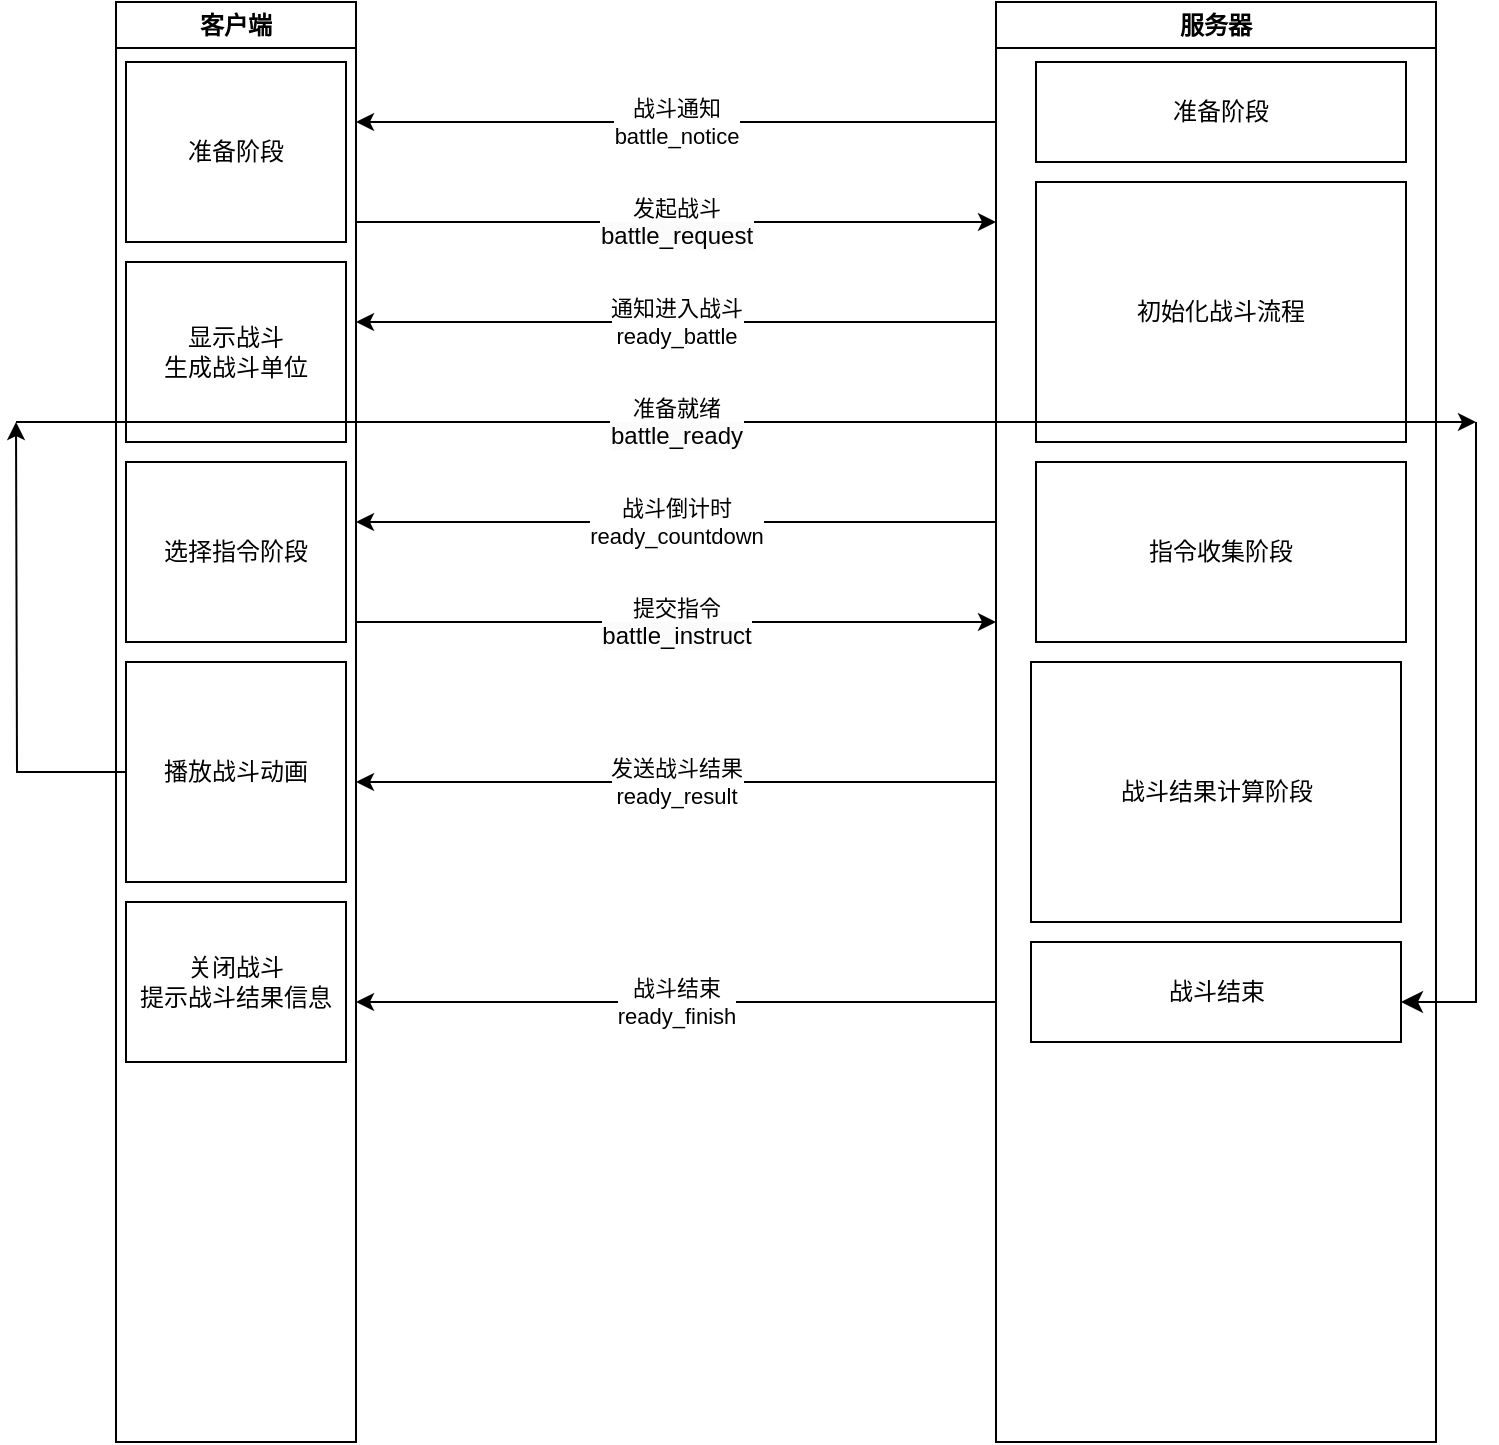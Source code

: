 <mxfile version="21.5.0" type="github">
  <diagram name="第 1 页" id="h1CebJNE0fcFF4PwrelH">
    <mxGraphModel dx="1434" dy="828" grid="1" gridSize="10" guides="1" tooltips="1" connect="1" arrows="1" fold="1" page="1" pageScale="1" pageWidth="827" pageHeight="1169" math="0" shadow="0">
      <root>
        <mxCell id="0" />
        <mxCell id="1" parent="0" />
        <mxCell id="TdP67Y4CIGFhq53-mP8U-6" value="" style="endArrow=classic;html=1;rounded=0;" edge="1" parent="1">
          <mxGeometry relative="1" as="geometry">
            <mxPoint x="560" y="140" as="sourcePoint" />
            <mxPoint x="240" y="140" as="targetPoint" />
          </mxGeometry>
        </mxCell>
        <mxCell id="TdP67Y4CIGFhq53-mP8U-7" value="战斗通知&lt;br&gt;battle_notice" style="edgeLabel;resizable=0;html=1;align=center;verticalAlign=middle;" connectable="0" vertex="1" parent="TdP67Y4CIGFhq53-mP8U-6">
          <mxGeometry relative="1" as="geometry" />
        </mxCell>
        <mxCell id="TdP67Y4CIGFhq53-mP8U-9" value="客户端" style="swimlane;whiteSpace=wrap;html=1;" vertex="1" parent="1">
          <mxGeometry x="120" y="80" width="120" height="720" as="geometry" />
        </mxCell>
        <mxCell id="TdP67Y4CIGFhq53-mP8U-12" value="准备阶段" style="rounded=0;whiteSpace=wrap;html=1;" vertex="1" parent="TdP67Y4CIGFhq53-mP8U-9">
          <mxGeometry x="5" y="30" width="110" height="90" as="geometry" />
        </mxCell>
        <mxCell id="TdP67Y4CIGFhq53-mP8U-21" value="显示战斗&lt;br&gt;生成战斗单位" style="rounded=0;whiteSpace=wrap;html=1;" vertex="1" parent="TdP67Y4CIGFhq53-mP8U-9">
          <mxGeometry x="5" y="130" width="110" height="90" as="geometry" />
        </mxCell>
        <mxCell id="TdP67Y4CIGFhq53-mP8U-27" value="选择指令阶段" style="rounded=0;whiteSpace=wrap;html=1;" vertex="1" parent="TdP67Y4CIGFhq53-mP8U-9">
          <mxGeometry x="5" y="230" width="110" height="90" as="geometry" />
        </mxCell>
        <mxCell id="TdP67Y4CIGFhq53-mP8U-40" style="edgeStyle=orthogonalEdgeStyle;rounded=0;orthogonalLoop=1;jettySize=auto;html=1;exitX=0;exitY=0.5;exitDx=0;exitDy=0;" edge="1" parent="TdP67Y4CIGFhq53-mP8U-9" source="TdP67Y4CIGFhq53-mP8U-39">
          <mxGeometry relative="1" as="geometry">
            <mxPoint x="-50" y="210" as="targetPoint" />
          </mxGeometry>
        </mxCell>
        <mxCell id="TdP67Y4CIGFhq53-mP8U-39" value="播放战斗动画" style="rounded=0;whiteSpace=wrap;html=1;" vertex="1" parent="TdP67Y4CIGFhq53-mP8U-9">
          <mxGeometry x="5" y="330" width="110" height="110" as="geometry" />
        </mxCell>
        <mxCell id="TdP67Y4CIGFhq53-mP8U-41" style="edgeStyle=orthogonalEdgeStyle;rounded=0;orthogonalLoop=1;jettySize=auto;html=1;exitX=0.5;exitY=1;exitDx=0;exitDy=0;" edge="1" parent="TdP67Y4CIGFhq53-mP8U-9" source="TdP67Y4CIGFhq53-mP8U-39" target="TdP67Y4CIGFhq53-mP8U-39">
          <mxGeometry relative="1" as="geometry" />
        </mxCell>
        <mxCell id="TdP67Y4CIGFhq53-mP8U-48" value="关闭战斗&lt;br&gt;提示战斗结果信息" style="rounded=0;whiteSpace=wrap;html=1;" vertex="1" parent="TdP67Y4CIGFhq53-mP8U-9">
          <mxGeometry x="5" y="450" width="110" height="80" as="geometry" />
        </mxCell>
        <mxCell id="TdP67Y4CIGFhq53-mP8U-10" value="服务器" style="swimlane;whiteSpace=wrap;html=1;" vertex="1" parent="1">
          <mxGeometry x="560" y="80" width="220" height="720" as="geometry" />
        </mxCell>
        <mxCell id="TdP67Y4CIGFhq53-mP8U-11" value="准备阶段" style="rounded=0;whiteSpace=wrap;html=1;" vertex="1" parent="TdP67Y4CIGFhq53-mP8U-10">
          <mxGeometry x="20" y="30" width="185" height="50" as="geometry" />
        </mxCell>
        <mxCell id="TdP67Y4CIGFhq53-mP8U-15" value="初始化战斗流程" style="rounded=0;whiteSpace=wrap;html=1;" vertex="1" parent="TdP67Y4CIGFhq53-mP8U-10">
          <mxGeometry x="20" y="90" width="185" height="130" as="geometry" />
        </mxCell>
        <mxCell id="TdP67Y4CIGFhq53-mP8U-24" value="指令收集阶段" style="rounded=0;whiteSpace=wrap;html=1;" vertex="1" parent="TdP67Y4CIGFhq53-mP8U-10">
          <mxGeometry x="20" y="230" width="185" height="90" as="geometry" />
        </mxCell>
        <mxCell id="TdP67Y4CIGFhq53-mP8U-36" value="战斗结果计算阶段" style="rounded=0;whiteSpace=wrap;html=1;" vertex="1" parent="TdP67Y4CIGFhq53-mP8U-10">
          <mxGeometry x="17.5" y="330" width="185" height="130" as="geometry" />
        </mxCell>
        <mxCell id="TdP67Y4CIGFhq53-mP8U-46" value="战斗结束" style="rounded=0;whiteSpace=wrap;html=1;" vertex="1" parent="TdP67Y4CIGFhq53-mP8U-10">
          <mxGeometry x="17.5" y="470" width="185" height="50" as="geometry" />
        </mxCell>
        <mxCell id="TdP67Y4CIGFhq53-mP8U-13" value="" style="endArrow=classic;html=1;rounded=0;" edge="1" parent="1">
          <mxGeometry relative="1" as="geometry">
            <mxPoint x="240" y="190" as="sourcePoint" />
            <mxPoint x="560" y="190" as="targetPoint" />
          </mxGeometry>
        </mxCell>
        <mxCell id="TdP67Y4CIGFhq53-mP8U-14" value="发起战斗&lt;br style=&quot;border-color: var(--border-color); font-size: 12px; background-color: rgb(251, 251, 251);&quot;&gt;&lt;span style=&quot;font-size: 12px; background-color: rgb(251, 251, 251);&quot;&gt;battle_request&lt;/span&gt;" style="edgeLabel;resizable=0;html=1;align=center;verticalAlign=middle;" connectable="0" vertex="1" parent="TdP67Y4CIGFhq53-mP8U-13">
          <mxGeometry relative="1" as="geometry" />
        </mxCell>
        <mxCell id="TdP67Y4CIGFhq53-mP8U-19" value="" style="endArrow=classic;html=1;rounded=0;" edge="1" parent="1">
          <mxGeometry relative="1" as="geometry">
            <mxPoint x="560" y="240" as="sourcePoint" />
            <mxPoint x="240" y="240" as="targetPoint" />
          </mxGeometry>
        </mxCell>
        <mxCell id="TdP67Y4CIGFhq53-mP8U-20" value="通知进入战斗&lt;br&gt;ready_battle" style="edgeLabel;resizable=0;html=1;align=center;verticalAlign=middle;" connectable="0" vertex="1" parent="TdP67Y4CIGFhq53-mP8U-19">
          <mxGeometry relative="1" as="geometry" />
        </mxCell>
        <mxCell id="TdP67Y4CIGFhq53-mP8U-22" value="" style="endArrow=classic;html=1;rounded=0;" edge="1" parent="1">
          <mxGeometry relative="1" as="geometry">
            <mxPoint x="70" y="290" as="sourcePoint" />
            <mxPoint x="800" y="290" as="targetPoint" />
          </mxGeometry>
        </mxCell>
        <mxCell id="TdP67Y4CIGFhq53-mP8U-23" value="准备就绪&lt;br style=&quot;border-color: var(--border-color); font-size: 12px; background-color: rgb(251, 251, 251);&quot;&gt;&lt;span style=&quot;font-size: 12px; background-color: rgb(251, 251, 251);&quot;&gt;battle_ready&lt;br&gt;&lt;/span&gt;" style="edgeLabel;resizable=0;html=1;align=center;verticalAlign=middle;" connectable="0" vertex="1" parent="TdP67Y4CIGFhq53-mP8U-22">
          <mxGeometry relative="1" as="geometry">
            <mxPoint x="-35" as="offset" />
          </mxGeometry>
        </mxCell>
        <mxCell id="TdP67Y4CIGFhq53-mP8U-25" value="" style="endArrow=classic;html=1;rounded=0;" edge="1" parent="1">
          <mxGeometry relative="1" as="geometry">
            <mxPoint x="560" y="340" as="sourcePoint" />
            <mxPoint x="240" y="340" as="targetPoint" />
          </mxGeometry>
        </mxCell>
        <mxCell id="TdP67Y4CIGFhq53-mP8U-26" value="战斗倒计时&lt;br&gt;ready_countdown" style="edgeLabel;resizable=0;html=1;align=center;verticalAlign=middle;" connectable="0" vertex="1" parent="TdP67Y4CIGFhq53-mP8U-25">
          <mxGeometry relative="1" as="geometry" />
        </mxCell>
        <mxCell id="TdP67Y4CIGFhq53-mP8U-28" value="" style="endArrow=classic;html=1;rounded=0;" edge="1" parent="1">
          <mxGeometry relative="1" as="geometry">
            <mxPoint x="240" y="390" as="sourcePoint" />
            <mxPoint x="560" y="390" as="targetPoint" />
          </mxGeometry>
        </mxCell>
        <mxCell id="TdP67Y4CIGFhq53-mP8U-29" value="提交指令&lt;br style=&quot;border-color: var(--border-color); font-size: 12px; background-color: rgb(251, 251, 251);&quot;&gt;&lt;span style=&quot;font-size: 12px; background-color: rgb(251, 251, 251);&quot;&gt;battle_instruct&lt;br&gt;&lt;/span&gt;" style="edgeLabel;resizable=0;html=1;align=center;verticalAlign=middle;" connectable="0" vertex="1" parent="TdP67Y4CIGFhq53-mP8U-28">
          <mxGeometry relative="1" as="geometry" />
        </mxCell>
        <mxCell id="TdP67Y4CIGFhq53-mP8U-37" value="" style="endArrow=classic;html=1;rounded=0;" edge="1" parent="1">
          <mxGeometry relative="1" as="geometry">
            <mxPoint x="560" y="470" as="sourcePoint" />
            <mxPoint x="240" y="470" as="targetPoint" />
          </mxGeometry>
        </mxCell>
        <mxCell id="TdP67Y4CIGFhq53-mP8U-38" value="发送战斗结果&lt;br&gt;ready_result" style="edgeLabel;resizable=0;html=1;align=center;verticalAlign=middle;" connectable="0" vertex="1" parent="TdP67Y4CIGFhq53-mP8U-37">
          <mxGeometry relative="1" as="geometry" />
        </mxCell>
        <mxCell id="TdP67Y4CIGFhq53-mP8U-44" value="" style="endArrow=classic;html=1;rounded=0;" edge="1" parent="1">
          <mxGeometry relative="1" as="geometry">
            <mxPoint x="560" y="580" as="sourcePoint" />
            <mxPoint x="240" y="580" as="targetPoint" />
          </mxGeometry>
        </mxCell>
        <mxCell id="TdP67Y4CIGFhq53-mP8U-45" value="战斗结束&lt;br&gt;ready_finish" style="edgeLabel;resizable=0;html=1;align=center;verticalAlign=middle;" connectable="0" vertex="1" parent="TdP67Y4CIGFhq53-mP8U-44">
          <mxGeometry relative="1" as="geometry" />
        </mxCell>
        <mxCell id="TdP67Y4CIGFhq53-mP8U-49" value="" style="edgeStyle=segmentEdgeStyle;endArrow=classic;html=1;curved=0;rounded=0;endSize=8;startSize=8;sourcePerimeterSpacing=0;targetPerimeterSpacing=0;" edge="1" parent="1" target="TdP67Y4CIGFhq53-mP8U-46">
          <mxGeometry width="100" relative="1" as="geometry">
            <mxPoint x="800" y="290" as="sourcePoint" />
            <mxPoint x="770" y="580" as="targetPoint" />
            <Array as="points">
              <mxPoint x="800" y="580" />
            </Array>
          </mxGeometry>
        </mxCell>
      </root>
    </mxGraphModel>
  </diagram>
</mxfile>
